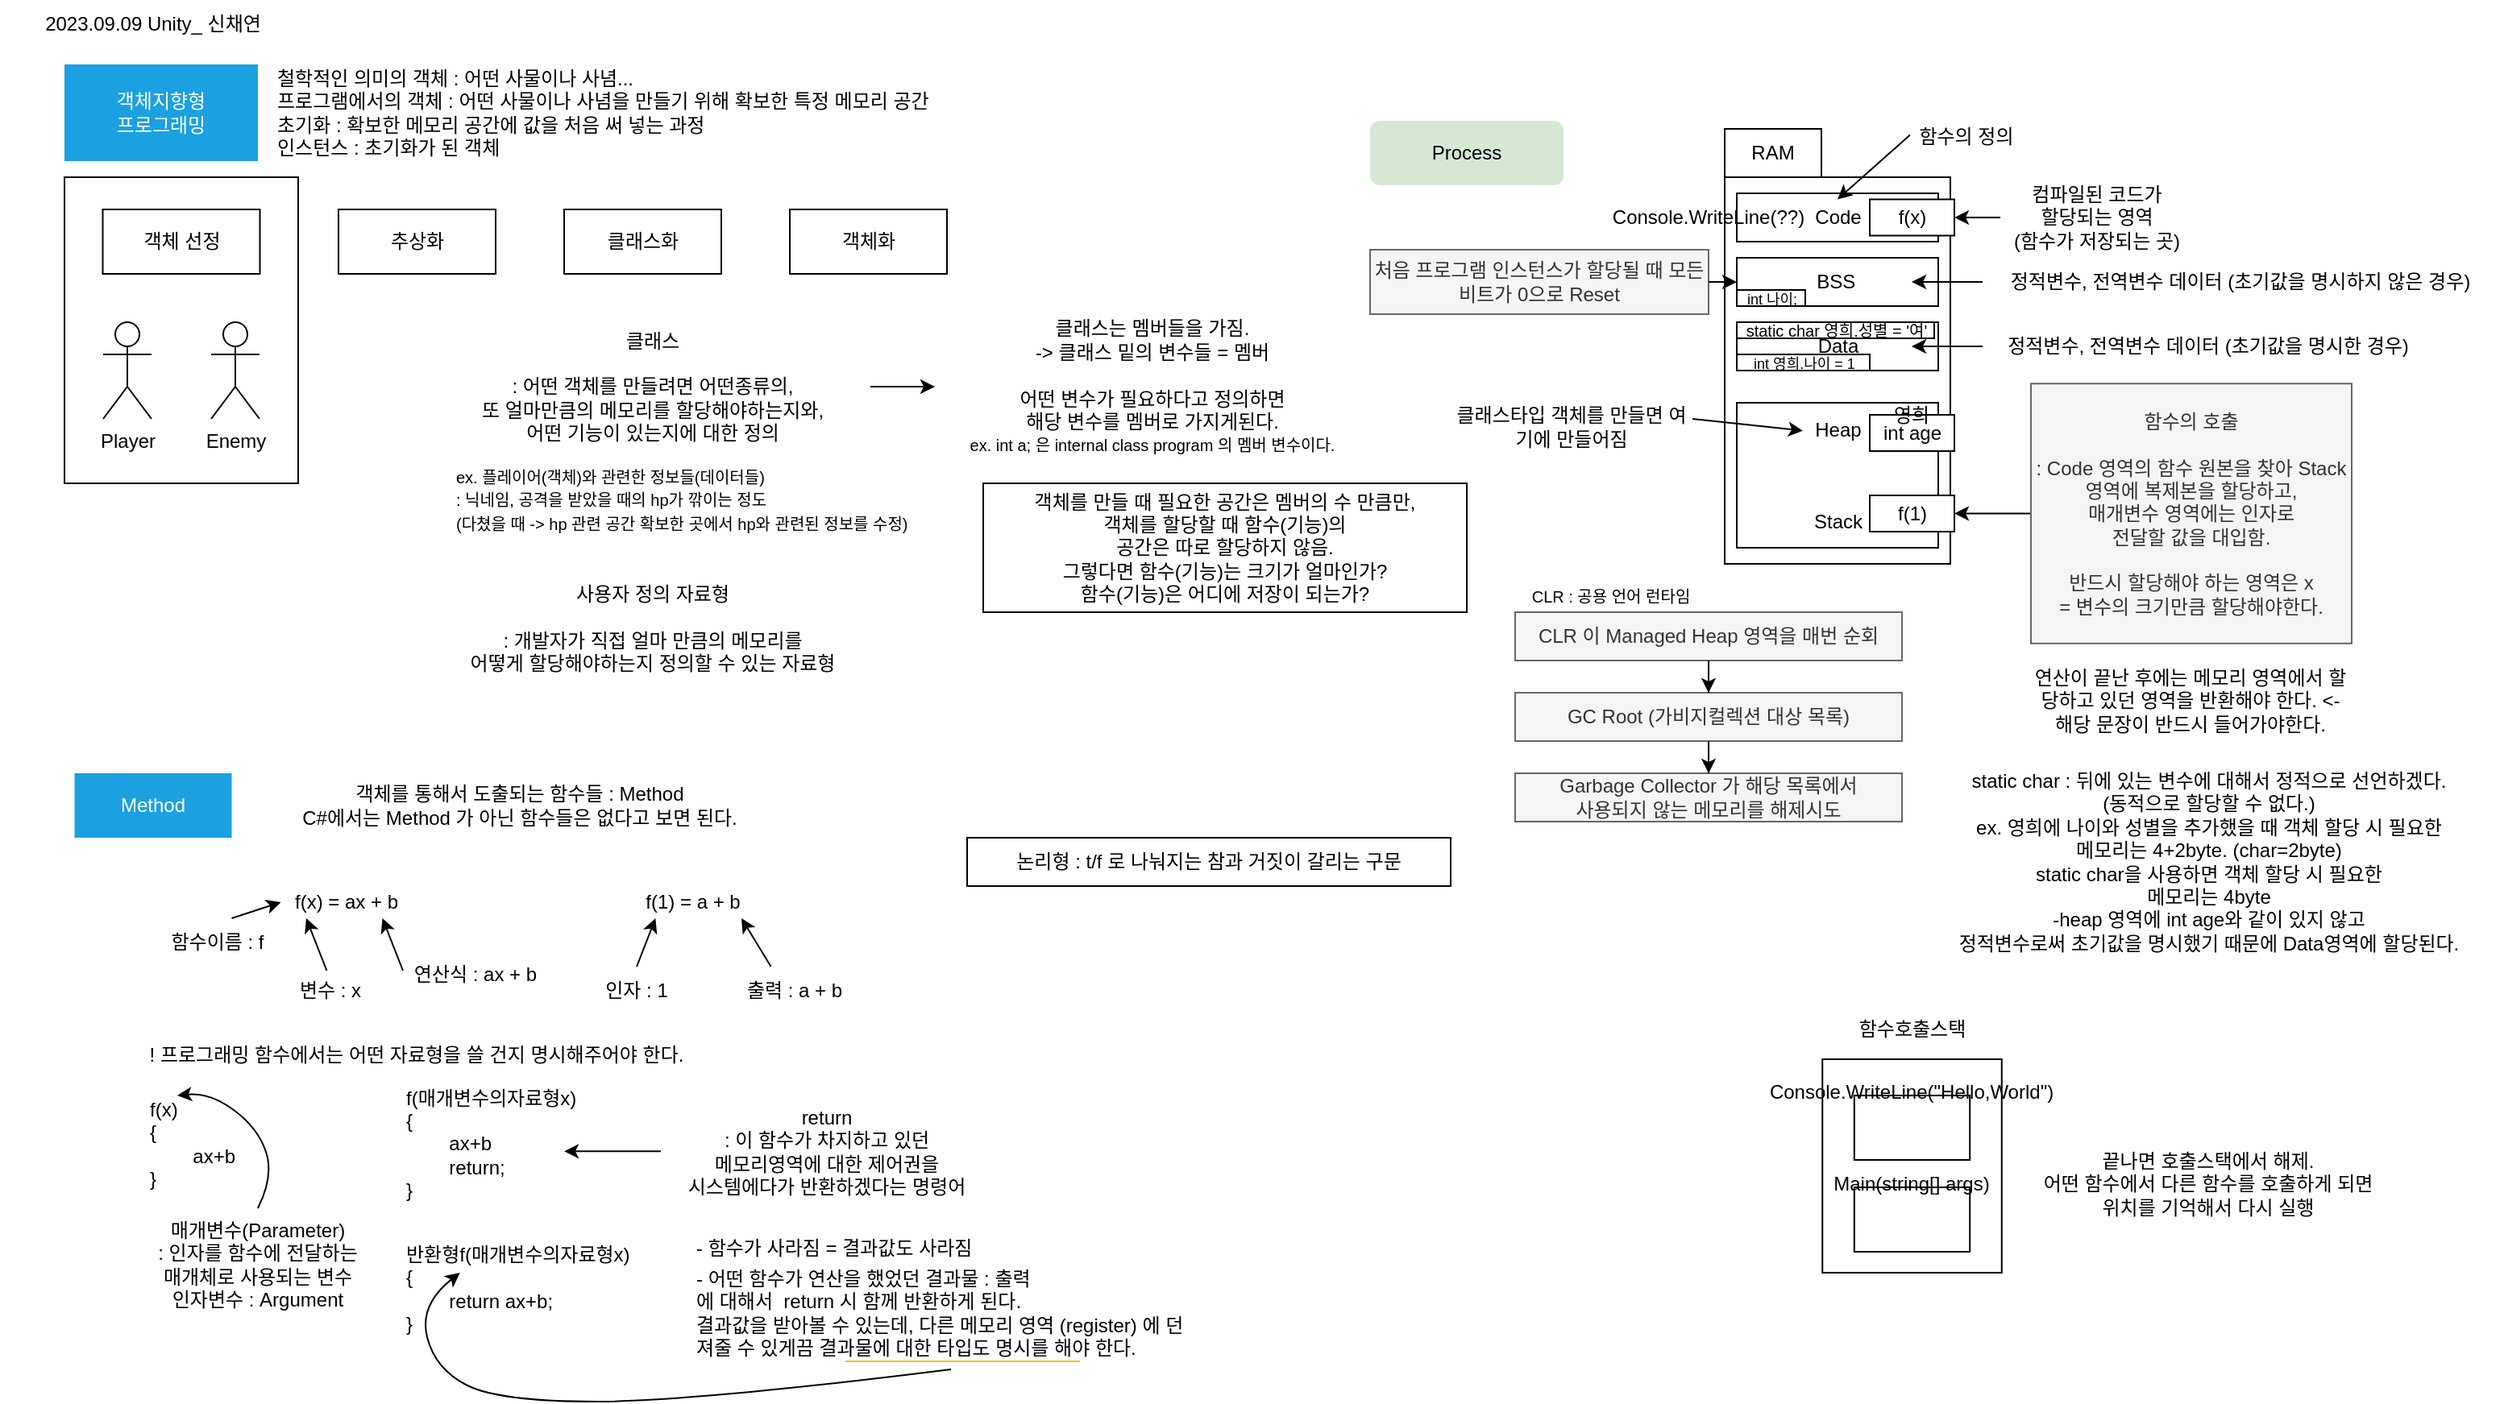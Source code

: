 <mxfile version="21.7.4" type="github">
  <diagram name="페이지-1" id="j7-m7W1ATwXPMDMl0uuA">
    <mxGraphModel dx="1247" dy="687" grid="1" gridSize="10" guides="1" tooltips="1" connect="1" arrows="1" fold="1" page="1" pageScale="1" pageWidth="827" pageHeight="1169" math="0" shadow="0">
      <root>
        <mxCell id="0" />
        <mxCell id="1" parent="0" />
        <mxCell id="wQWrI5u1uAB9rUZWqKmI-9" value="" style="rounded=0;whiteSpace=wrap;html=1;fontSize=6;fillColor=none;" vertex="1" parent="1">
          <mxGeometry x="40" y="120" width="145" height="190" as="geometry" />
        </mxCell>
        <mxCell id="f-Wsz4HT7Kf-OhiIunig-1" value="객체지향형&lt;br&gt;프로그래밍" style="rounded=0;whiteSpace=wrap;html=1;fillColor=#1ba1e2;strokeColor=none;fontColor=#ffffff;" parent="1" vertex="1">
          <mxGeometry x="40" y="50" width="120" height="60" as="geometry" />
        </mxCell>
        <mxCell id="f-Wsz4HT7Kf-OhiIunig-2" value="철학적인 의미의 객체 : 어떤 사물이나 사념...&lt;br&gt;프로그램에서의 객체 : 어떤 사물이나 사념을 만들기 위해 확보한 특정 메모리 공간&lt;br&gt;초기화 : 확보한 메모리 공간에 값을 처음 써 넣는 과정&lt;br&gt;&lt;div style=&quot;&quot;&gt;&lt;span style=&quot;background-color: initial;&quot;&gt;인스턴스 : 초기화가 된 객체&lt;/span&gt;&lt;/div&gt;" style="text;html=1;strokeColor=none;fillColor=none;align=left;verticalAlign=middle;whiteSpace=wrap;rounded=0;" parent="1" vertex="1">
          <mxGeometry x="170" y="55" width="510" height="50" as="geometry" />
        </mxCell>
        <mxCell id="wQWrI5u1uAB9rUZWqKmI-3" value="2023.09.09 Unity_ 신채연" style="text;html=1;strokeColor=none;fillColor=none;align=center;verticalAlign=middle;whiteSpace=wrap;rounded=0;" vertex="1" parent="1">
          <mxGeometry x="10" y="10" width="170" height="30" as="geometry" />
        </mxCell>
        <mxCell id="wQWrI5u1uAB9rUZWqKmI-4" value="객체 선정" style="rounded=0;whiteSpace=wrap;html=1;strokeWidth=1;align=center;" vertex="1" parent="1">
          <mxGeometry x="63.75" y="140" width="97.5" height="40" as="geometry" />
        </mxCell>
        <mxCell id="wQWrI5u1uAB9rUZWqKmI-10" value="" style="group" vertex="1" connectable="0" parent="1">
          <mxGeometry x="64" y="210" width="97" height="60" as="geometry" />
        </mxCell>
        <mxCell id="wQWrI5u1uAB9rUZWqKmI-5" value="Player" style="shape=umlActor;verticalLabelPosition=bottom;verticalAlign=top;html=1;outlineConnect=0;" vertex="1" parent="wQWrI5u1uAB9rUZWqKmI-10">
          <mxGeometry width="30" height="60" as="geometry" />
        </mxCell>
        <mxCell id="wQWrI5u1uAB9rUZWqKmI-8" value="Enemy" style="shape=umlActor;verticalLabelPosition=bottom;verticalAlign=top;html=1;outlineConnect=0;" vertex="1" parent="wQWrI5u1uAB9rUZWqKmI-10">
          <mxGeometry x="67" width="30" height="60" as="geometry" />
        </mxCell>
        <mxCell id="wQWrI5u1uAB9rUZWqKmI-12" value="추상화" style="rounded=0;whiteSpace=wrap;html=1;strokeWidth=1;align=center;" vertex="1" parent="1">
          <mxGeometry x="210" y="140" width="97.5" height="40" as="geometry" />
        </mxCell>
        <mxCell id="wQWrI5u1uAB9rUZWqKmI-13" value="클래스화" style="rounded=0;whiteSpace=wrap;html=1;strokeWidth=1;align=center;" vertex="1" parent="1">
          <mxGeometry x="350" y="140" width="97.5" height="40" as="geometry" />
        </mxCell>
        <mxCell id="wQWrI5u1uAB9rUZWqKmI-14" value="객체화" style="rounded=0;whiteSpace=wrap;html=1;strokeWidth=1;align=center;" vertex="1" parent="1">
          <mxGeometry x="490" y="140" width="97.5" height="40" as="geometry" />
        </mxCell>
        <mxCell id="wQWrI5u1uAB9rUZWqKmI-22" style="edgeStyle=orthogonalEdgeStyle;rounded=0;orthogonalLoop=1;jettySize=auto;html=1;" edge="1" parent="1" source="wQWrI5u1uAB9rUZWqKmI-16" target="wQWrI5u1uAB9rUZWqKmI-21">
          <mxGeometry relative="1" as="geometry" />
        </mxCell>
        <mxCell id="wQWrI5u1uAB9rUZWqKmI-16" value="클래스&lt;br&gt;&lt;br&gt;: 어떤 객체를 만들려면 어떤종류의,&lt;br&gt;또 얼마만큼의 메모리를 할당해야하는지와,&lt;br&gt;어떤 기능이 있는지에 대한 정의" style="text;html=1;strokeColor=none;fillColor=none;align=center;verticalAlign=middle;whiteSpace=wrap;rounded=0;" vertex="1" parent="1">
          <mxGeometry x="270" y="210" width="270" height="80" as="geometry" />
        </mxCell>
        <mxCell id="wQWrI5u1uAB9rUZWqKmI-17" value="&lt;font style=&quot;font-size: 10px;&quot;&gt;ex. 플레이어(객체)와 관련한 정보들(데이터들)&lt;br&gt;: 닉네임, 공격을 받았을 때의 hp가 깎이는 정도&lt;br&gt;(다쳤을 때 -&amp;gt; hp 관련 공간 확보한 곳에서 hp와 관련된 정보를 수정)&lt;/font&gt;" style="text;html=1;strokeColor=none;fillColor=none;align=left;verticalAlign=middle;whiteSpace=wrap;rounded=0;" vertex="1" parent="1">
          <mxGeometry x="281.25" y="280" width="306.25" height="80" as="geometry" />
        </mxCell>
        <mxCell id="wQWrI5u1uAB9rUZWqKmI-20" value="사용자 정의 자료형&lt;br&gt;&lt;br&gt;: 개발자가 직접 얼마 만큼의 메모리를&lt;br&gt;어떻게 할당해야하는지 정의할 수 있는 자료형" style="text;html=1;strokeColor=none;fillColor=none;align=center;verticalAlign=middle;whiteSpace=wrap;rounded=0;" vertex="1" parent="1">
          <mxGeometry x="270" y="360" width="270" height="80" as="geometry" />
        </mxCell>
        <mxCell id="wQWrI5u1uAB9rUZWqKmI-21" value="클래스는 멤버들을 가짐.&lt;br&gt;-&amp;gt; 클래스 밑의 변수들 = 멤버&lt;br&gt;&lt;br&gt;어떤 변수가 필요하다고 정의하면&lt;br&gt;해당 변수를 멤버로 가지게된다.&lt;br&gt;&lt;font style=&quot;font-size: 10px;&quot;&gt;ex. int a; 은 internal class program 의 멤버 변수이다.&lt;/font&gt;" style="text;html=1;strokeColor=none;fillColor=none;align=center;verticalAlign=middle;whiteSpace=wrap;rounded=0;" vertex="1" parent="1">
          <mxGeometry x="580" y="210" width="270" height="80" as="geometry" />
        </mxCell>
        <mxCell id="wQWrI5u1uAB9rUZWqKmI-23" value="객체를 만들 때 필요한 공간은 멤버의 수 만큼만,&lt;br&gt;객체를 할당할 때 함수(기능)의&lt;br&gt;공간은 따로 할당하지 않음.&lt;br&gt;그렇다면 함수(기능)는 크기가 얼마인가?&lt;br&gt;함수(기능)은 어디에 저장이 되는가?" style="text;html=1;strokeColor=default;fillColor=none;align=center;verticalAlign=middle;whiteSpace=wrap;rounded=0;" vertex="1" parent="1">
          <mxGeometry x="610" y="310" width="300" height="80" as="geometry" />
        </mxCell>
        <mxCell id="wQWrI5u1uAB9rUZWqKmI-24" value="" style="rounded=0;whiteSpace=wrap;html=1;" vertex="1" parent="1">
          <mxGeometry x="1070" y="120" width="140" height="240" as="geometry" />
        </mxCell>
        <mxCell id="wQWrI5u1uAB9rUZWqKmI-25" value="RAM" style="rounded=0;whiteSpace=wrap;html=1;" vertex="1" parent="1">
          <mxGeometry x="1070" y="90" width="60" height="30" as="geometry" />
        </mxCell>
        <mxCell id="wQWrI5u1uAB9rUZWqKmI-27" value="Code" style="rounded=0;whiteSpace=wrap;html=1;" vertex="1" parent="1">
          <mxGeometry x="1077.5" y="130" width="125" height="30" as="geometry" />
        </mxCell>
        <mxCell id="wQWrI5u1uAB9rUZWqKmI-32" value="BSS&lt;span style=&quot;white-space: pre;&quot;&gt;&#x9;&lt;/span&gt;" style="rounded=0;whiteSpace=wrap;html=1;" vertex="1" parent="1">
          <mxGeometry x="1077.5" y="170" width="125" height="30" as="geometry" />
        </mxCell>
        <mxCell id="wQWrI5u1uAB9rUZWqKmI-33" value="Data" style="rounded=0;whiteSpace=wrap;html=1;" vertex="1" parent="1">
          <mxGeometry x="1077.5" y="210" width="125" height="30" as="geometry" />
        </mxCell>
        <mxCell id="wQWrI5u1uAB9rUZWqKmI-34" value="Heap&lt;br&gt;&lt;br&gt;&lt;br&gt;&lt;br&gt;Stack" style="rounded=0;whiteSpace=wrap;html=1;" vertex="1" parent="1">
          <mxGeometry x="1077.5" y="260" width="125" height="90" as="geometry" />
        </mxCell>
        <mxCell id="wQWrI5u1uAB9rUZWqKmI-35" value="클래스타입 객체를 만들면 여기에 만들어짐" style="text;html=1;strokeColor=none;fillColor=none;align=center;verticalAlign=middle;whiteSpace=wrap;rounded=0;" vertex="1" parent="1">
          <mxGeometry x="900" y="260" width="150" height="30" as="geometry" />
        </mxCell>
        <mxCell id="wQWrI5u1uAB9rUZWqKmI-40" value="" style="endArrow=classic;html=1;rounded=0;exitX=1;exitY=0.5;exitDx=0;exitDy=0;" edge="1" parent="1">
          <mxGeometry width="50" height="50" relative="1" as="geometry">
            <mxPoint x="1050" y="270" as="sourcePoint" />
            <mxPoint x="1118.52" y="277.338" as="targetPoint" />
          </mxGeometry>
        </mxCell>
        <mxCell id="wQWrI5u1uAB9rUZWqKmI-41" value="컴파일된 코드가&lt;br&gt;할당되는 영역&lt;br&gt;(함수가 저장되는 곳)" style="text;html=1;strokeColor=none;fillColor=none;align=center;verticalAlign=middle;whiteSpace=wrap;rounded=0;" vertex="1" parent="1">
          <mxGeometry x="1241" y="120" width="120" height="50" as="geometry" />
        </mxCell>
        <mxCell id="wQWrI5u1uAB9rUZWqKmI-48" value="" style="group" vertex="1" connectable="0" parent="1">
          <mxGeometry x="1160" y="260" width="52.5" height="30" as="geometry" />
        </mxCell>
        <mxCell id="wQWrI5u1uAB9rUZWqKmI-44" value="int age" style="rounded=0;whiteSpace=wrap;html=1;" vertex="1" parent="wQWrI5u1uAB9rUZWqKmI-48">
          <mxGeometry y="7.5" width="52.5" height="22.5" as="geometry" />
        </mxCell>
        <mxCell id="wQWrI5u1uAB9rUZWqKmI-45" value="영희" style="text;html=1;strokeColor=none;fillColor=none;align=center;verticalAlign=middle;whiteSpace=wrap;rounded=0;" vertex="1" parent="wQWrI5u1uAB9rUZWqKmI-48">
          <mxGeometry x="11.25" width="30" height="15" as="geometry" />
        </mxCell>
        <mxCell id="wQWrI5u1uAB9rUZWqKmI-49" value="Method" style="rounded=0;whiteSpace=wrap;html=1;strokeWidth=1;align=center;fillColor=#1ba1e2;fontColor=#ffffff;strokeColor=none;" vertex="1" parent="1">
          <mxGeometry x="46.25" y="490" width="97.5" height="40" as="geometry" />
        </mxCell>
        <mxCell id="wQWrI5u1uAB9rUZWqKmI-50" value="객체를 통해서 도출되는 함수들 : Method&lt;br&gt;C#에서는 Method 가 아닌 함수들은 없다고 보면 된다." style="text;html=1;strokeColor=none;fillColor=none;align=center;verticalAlign=middle;whiteSpace=wrap;rounded=0;" vertex="1" parent="1">
          <mxGeometry x="170" y="485" width="305" height="50" as="geometry" />
        </mxCell>
        <mxCell id="wQWrI5u1uAB9rUZWqKmI-51" value="f(x) = ax + b" style="text;html=1;strokeColor=none;fillColor=none;align=center;verticalAlign=middle;whiteSpace=wrap;rounded=0;fontSize=12;fontFamily=Helvetica;" vertex="1" parent="1">
          <mxGeometry x="170" y="555" width="90" height="30" as="geometry" />
        </mxCell>
        <mxCell id="wQWrI5u1uAB9rUZWqKmI-52" value="함수이름 : f" style="text;html=1;strokeColor=none;fillColor=none;align=center;verticalAlign=middle;whiteSpace=wrap;rounded=0;fontSize=12;fontFamily=Helvetica;" vertex="1" parent="1">
          <mxGeometry x="90" y="580" width="90" height="30" as="geometry" />
        </mxCell>
        <mxCell id="wQWrI5u1uAB9rUZWqKmI-53" value="변수 : x" style="text;html=1;strokeColor=none;fillColor=none;align=center;verticalAlign=middle;whiteSpace=wrap;rounded=0;fontSize=12;fontFamily=Helvetica;" vertex="1" parent="1">
          <mxGeometry x="160" y="610" width="90" height="30" as="geometry" />
        </mxCell>
        <mxCell id="wQWrI5u1uAB9rUZWqKmI-55" value="연산식 : ax + b" style="text;html=1;strokeColor=none;fillColor=none;align=center;verticalAlign=middle;whiteSpace=wrap;rounded=0;fontSize=12;fontFamily=Helvetica;" vertex="1" parent="1">
          <mxGeometry x="250" y="600" width="90" height="30" as="geometry" />
        </mxCell>
        <mxCell id="wQWrI5u1uAB9rUZWqKmI-56" value="" style="endArrow=classic;html=1;rounded=0;hachureGap=4;fontFamily=Architects Daughter;fontSource=https%3A%2F%2Ffonts.googleapis.com%2Fcss%3Ffamily%3DArchitects%2BDaughter;fontSize=20;fontColor=default;entryX=0;entryY=0.5;entryDx=0;entryDy=0;" edge="1" parent="1">
          <mxGeometry width="50" height="50" relative="1" as="geometry">
            <mxPoint x="143.75" y="580" as="sourcePoint" />
            <mxPoint x="174.25" y="570" as="targetPoint" />
          </mxGeometry>
        </mxCell>
        <mxCell id="wQWrI5u1uAB9rUZWqKmI-58" value="" style="endArrow=classic;html=1;rounded=0;hachureGap=4;fontFamily=Architects Daughter;fontSource=https%3A%2F%2Ffonts.googleapis.com%2Fcss%3Ffamily%3DArchitects%2BDaughter;fontSize=20;fontColor=default;entryX=0.222;entryY=0.833;entryDx=0;entryDy=0;entryPerimeter=0;" edge="1" parent="1" target="wQWrI5u1uAB9rUZWqKmI-51">
          <mxGeometry width="50" height="50" relative="1" as="geometry">
            <mxPoint x="202.727" y="612.5" as="sourcePoint" />
            <mxPoint x="207.273" y="587.5" as="targetPoint" />
          </mxGeometry>
        </mxCell>
        <mxCell id="wQWrI5u1uAB9rUZWqKmI-59" value="" style="endArrow=classic;html=1;rounded=0;hachureGap=4;fontFamily=Architects Daughter;fontSource=https%3A%2F%2Ffonts.googleapis.com%2Fcss%3Ffamily%3DArchitects%2BDaughter;fontSize=20;fontColor=default;entryX=0.222;entryY=0.833;entryDx=0;entryDy=0;entryPerimeter=0;" edge="1" parent="1">
          <mxGeometry width="50" height="50" relative="1" as="geometry">
            <mxPoint x="249.997" y="612.5" as="sourcePoint" />
            <mxPoint x="237.27" y="580" as="targetPoint" />
          </mxGeometry>
        </mxCell>
        <mxCell id="wQWrI5u1uAB9rUZWqKmI-60" value="f(1) = a + b" style="text;html=1;strokeColor=none;fillColor=none;align=center;verticalAlign=middle;whiteSpace=wrap;rounded=0;fontSize=12;fontFamily=Helvetica;" vertex="1" parent="1">
          <mxGeometry x="385" y="555" width="90" height="30" as="geometry" />
        </mxCell>
        <mxCell id="wQWrI5u1uAB9rUZWqKmI-61" value="인자 : 1" style="text;html=1;strokeColor=none;fillColor=none;align=center;verticalAlign=middle;whiteSpace=wrap;rounded=0;fontSize=12;fontFamily=Helvetica;" vertex="1" parent="1">
          <mxGeometry x="350" y="610" width="90" height="30" as="geometry" />
        </mxCell>
        <mxCell id="wQWrI5u1uAB9rUZWqKmI-62" value="출력 : a + b" style="text;html=1;strokeColor=none;fillColor=none;align=center;verticalAlign=middle;whiteSpace=wrap;rounded=0;fontSize=12;fontFamily=Helvetica;" vertex="1" parent="1">
          <mxGeometry x="447.5" y="610" width="90" height="30" as="geometry" />
        </mxCell>
        <mxCell id="wQWrI5u1uAB9rUZWqKmI-65" value="" style="endArrow=classic;html=1;rounded=0;hachureGap=4;fontFamily=Architects Daughter;fontSource=https%3A%2F%2Ffonts.googleapis.com%2Fcss%3Ffamily%3DArchitects%2BDaughter;fontSize=20;fontColor=default;exitX=0.5;exitY=0;exitDx=0;exitDy=0;" edge="1" parent="1" source="wQWrI5u1uAB9rUZWqKmI-61">
          <mxGeometry width="50" height="50" relative="1" as="geometry">
            <mxPoint x="383.32" y="604.61" as="sourcePoint" />
            <mxPoint x="406.687" y="580" as="targetPoint" />
          </mxGeometry>
        </mxCell>
        <mxCell id="wQWrI5u1uAB9rUZWqKmI-67" value="" style="endArrow=classic;html=1;rounded=0;hachureGap=4;fontFamily=Architects Daughter;fontSource=https%3A%2F%2Ffonts.googleapis.com%2Fcss%3Ffamily%3DArchitects%2BDaughter;fontSize=20;fontColor=default;exitX=0.5;exitY=0;exitDx=0;exitDy=0;entryX=0.833;entryY=0.833;entryDx=0;entryDy=0;entryPerimeter=0;" edge="1" parent="1" target="wQWrI5u1uAB9rUZWqKmI-60">
          <mxGeometry width="50" height="50" relative="1" as="geometry">
            <mxPoint x="478.31" y="610" as="sourcePoint" />
            <mxPoint x="489.997" y="580" as="targetPoint" />
          </mxGeometry>
        </mxCell>
        <mxCell id="wQWrI5u1uAB9rUZWqKmI-68" value="f(x)&lt;br&gt;{&lt;br&gt;&lt;span style=&quot;white-space: pre;&quot;&gt;&#x9;&lt;/span&gt;ax+b&lt;br&gt;}" style="text;html=1;strokeColor=none;fillColor=none;align=left;verticalAlign=middle;whiteSpace=wrap;rounded=0;" vertex="1" parent="1">
          <mxGeometry x="91" y="680" width="70" height="80" as="geometry" />
        </mxCell>
        <mxCell id="wQWrI5u1uAB9rUZWqKmI-71" value="! 프로그래밍 함수에서는 어떤 자료형을 쓸 건지 명시해주어야 한다." style="text;html=1;strokeColor=none;fillColor=none;align=center;verticalAlign=middle;whiteSpace=wrap;rounded=0;" vertex="1" parent="1">
          <mxGeometry x="68.75" y="650" width="378.75" height="30" as="geometry" />
        </mxCell>
        <mxCell id="wQWrI5u1uAB9rUZWqKmI-72" value="f(매개변수의자료형x)&lt;br&gt;{&lt;br&gt;&lt;span style=&quot;white-space: pre;&quot;&gt;&#x9;&lt;/span&gt;ax+b&lt;br&gt;&lt;span style=&quot;white-space: pre;&quot;&gt;&#x9;&lt;/span&gt;return;&lt;br&gt;}" style="text;html=1;strokeColor=none;fillColor=none;align=left;verticalAlign=middle;whiteSpace=wrap;rounded=0;" vertex="1" parent="1">
          <mxGeometry x="250" y="680" width="180" height="80" as="geometry" />
        </mxCell>
        <mxCell id="wQWrI5u1uAB9rUZWqKmI-75" value="f(1)" style="rounded=0;whiteSpace=wrap;html=1;" vertex="1" parent="1">
          <mxGeometry x="1160" y="317.5" width="52.5" height="22.5" as="geometry" />
        </mxCell>
        <mxCell id="wQWrI5u1uAB9rUZWqKmI-78" value="" style="edgeStyle=orthogonalEdgeStyle;rounded=0;orthogonalLoop=1;jettySize=auto;html=1;" edge="1" parent="1" source="wQWrI5u1uAB9rUZWqKmI-41" target="wQWrI5u1uAB9rUZWqKmI-77">
          <mxGeometry relative="1" as="geometry">
            <mxPoint x="1241" y="145" as="sourcePoint" />
            <mxPoint x="1203" y="145" as="targetPoint" />
          </mxGeometry>
        </mxCell>
        <mxCell id="wQWrI5u1uAB9rUZWqKmI-77" value="f(x)" style="rounded=0;whiteSpace=wrap;html=1;" vertex="1" parent="1">
          <mxGeometry x="1160" y="133.75" width="52.5" height="22.5" as="geometry" />
        </mxCell>
        <mxCell id="wQWrI5u1uAB9rUZWqKmI-79" value="함수의 정의" style="text;html=1;strokeColor=none;fillColor=none;align=center;verticalAlign=middle;whiteSpace=wrap;rounded=0;" vertex="1" parent="1">
          <mxGeometry x="1160" y="70" width="120" height="50" as="geometry" />
        </mxCell>
        <mxCell id="wQWrI5u1uAB9rUZWqKmI-81" style="edgeStyle=orthogonalEdgeStyle;rounded=0;orthogonalLoop=1;jettySize=auto;html=1;entryX=1;entryY=0.5;entryDx=0;entryDy=0;" edge="1" parent="1" source="wQWrI5u1uAB9rUZWqKmI-80" target="wQWrI5u1uAB9rUZWqKmI-75">
          <mxGeometry relative="1" as="geometry" />
        </mxCell>
        <mxCell id="wQWrI5u1uAB9rUZWqKmI-80" value="함수의 호출&lt;br&gt;&lt;br&gt;: Code 영역의 함수 원본을 찾아 Stack 영역에 복제본을 할당하고,&lt;br&gt;매개변수 영역에는 인자로&lt;br&gt;전달할 값을 대입함.&lt;br&gt;&lt;br&gt;반드시 할당해야 하는 영역은 x&lt;br&gt;= 변수의 크기만큼 할당해야한다." style="text;html=1;strokeColor=#666666;fillColor=#f5f5f5;align=center;verticalAlign=middle;whiteSpace=wrap;rounded=0;fontColor=#333333;" vertex="1" parent="1">
          <mxGeometry x="1260" y="248.13" width="199" height="161.25" as="geometry" />
        </mxCell>
        <mxCell id="wQWrI5u1uAB9rUZWqKmI-83" value="" style="endArrow=classic;html=1;rounded=0;entryX=0.337;entryY=0.004;entryDx=0;entryDy=0;entryPerimeter=0;" edge="1" parent="1">
          <mxGeometry width="50" height="50" relative="1" as="geometry">
            <mxPoint x="1185" y="93.75" as="sourcePoint" />
            <mxPoint x="1139.995" y="133.75" as="targetPoint" />
          </mxGeometry>
        </mxCell>
        <mxCell id="wQWrI5u1uAB9rUZWqKmI-84" value="" style="curved=1;endArrow=classic;html=1;rounded=0;entryX=0.271;entryY=0.125;entryDx=0;entryDy=0;entryPerimeter=0;" edge="1" parent="1" target="wQWrI5u1uAB9rUZWqKmI-68">
          <mxGeometry width="50" height="50" relative="1" as="geometry">
            <mxPoint x="160" y="760" as="sourcePoint" />
            <mxPoint x="120" y="680" as="targetPoint" />
            <Array as="points">
              <mxPoint x="170" y="740" />
              <mxPoint x="160" y="710" />
              <mxPoint x="130" y="688" />
            </Array>
          </mxGeometry>
        </mxCell>
        <mxCell id="wQWrI5u1uAB9rUZWqKmI-85" value="매개변수(Parameter)&lt;br&gt;: 인자를 함수에 전달하는&lt;br&gt;매개체로 사용되는 변수&lt;br&gt;인자변수 : Argument" style="text;html=1;strokeColor=none;fillColor=none;align=center;verticalAlign=middle;whiteSpace=wrap;rounded=0;" vertex="1" parent="1">
          <mxGeometry y="760" width="320" height="70" as="geometry" />
        </mxCell>
        <mxCell id="wQWrI5u1uAB9rUZWqKmI-86" value="연산이 끝난 후에는 메모리 영역에서 할당하고 있던 영역을 반환해야 한다. &amp;lt;- 해당 문장이 반드시 들어가야한다." style="text;html=1;strokeColor=none;fillColor=none;align=center;verticalAlign=middle;whiteSpace=wrap;rounded=0;" vertex="1" parent="1">
          <mxGeometry x="1259" y="420" width="200" height="50" as="geometry" />
        </mxCell>
        <mxCell id="wQWrI5u1uAB9rUZWqKmI-87" value="return&lt;br&gt;: 이 함수가 차지하고 있던&lt;br&gt;메모리영역에 대한 제어권을&lt;br&gt;시스템에다가 반환하겠다는 명령어" style="text;html=1;strokeColor=none;fillColor=none;align=center;verticalAlign=middle;whiteSpace=wrap;rounded=0;" vertex="1" parent="1">
          <mxGeometry x="417.5" y="690" width="190" height="70" as="geometry" />
        </mxCell>
        <mxCell id="wQWrI5u1uAB9rUZWqKmI-89" value="" style="endArrow=classic;html=1;rounded=0;" edge="1" parent="1">
          <mxGeometry width="50" height="50" relative="1" as="geometry">
            <mxPoint x="410" y="724.66" as="sourcePoint" />
            <mxPoint x="350" y="724.66" as="targetPoint" />
          </mxGeometry>
        </mxCell>
        <mxCell id="wQWrI5u1uAB9rUZWqKmI-90" value="- 어떤 함수가 연산을 했었던 결과물 : 출력&lt;br&gt;에 대해서&amp;nbsp; return 시 함께 반환하게 된다.&lt;br&gt;결과값을 받아볼 수 있는데, 다른 메모리 영역 (register) 에 던져줄 수 있게끔 결과물에 대한 타입도 명시를 해야 한다." style="text;html=1;strokeColor=none;fillColor=none;align=left;verticalAlign=middle;whiteSpace=wrap;rounded=0;" vertex="1" parent="1">
          <mxGeometry x="430" y="800" width="310" height="50" as="geometry" />
        </mxCell>
        <mxCell id="wQWrI5u1uAB9rUZWqKmI-91" value="- 함수가 사라짐 = 결과값도 사라짐" style="text;html=1;strokeColor=none;fillColor=none;align=left;verticalAlign=middle;whiteSpace=wrap;rounded=0;" vertex="1" parent="1">
          <mxGeometry x="430" y="770" width="190" height="30" as="geometry" />
        </mxCell>
        <mxCell id="wQWrI5u1uAB9rUZWqKmI-92" value="반환형f(매개변수의자료형x)&lt;br&gt;{&lt;br&gt;&lt;span style=&quot;white-space: pre;&quot;&gt;&#x9;&lt;/span&gt;return ax+b;&lt;br&gt;}" style="text;html=1;strokeColor=none;fillColor=none;align=left;verticalAlign=middle;whiteSpace=wrap;rounded=0;" vertex="1" parent="1">
          <mxGeometry x="250" y="770" width="180" height="80" as="geometry" />
        </mxCell>
        <mxCell id="wQWrI5u1uAB9rUZWqKmI-93" value="" style="curved=1;endArrow=classic;html=1;rounded=0;" edge="1" parent="1">
          <mxGeometry width="50" height="50" relative="1" as="geometry">
            <mxPoint x="590" y="860" as="sourcePoint" />
            <mxPoint x="285.357" y="800" as="targetPoint" />
            <Array as="points">
              <mxPoint x="430" y="880" />
              <mxPoint x="310" y="880" />
              <mxPoint x="270" y="860" />
              <mxPoint x="260" y="820" />
            </Array>
          </mxGeometry>
        </mxCell>
        <mxCell id="wQWrI5u1uAB9rUZWqKmI-94" value="" style="endArrow=none;html=1;rounded=0;strokeColor=#FFBC21;" edge="1" parent="1">
          <mxGeometry width="50" height="50" relative="1" as="geometry">
            <mxPoint x="524.5" y="855" as="sourcePoint" />
            <mxPoint x="670" y="855" as="targetPoint" />
          </mxGeometry>
        </mxCell>
        <mxCell id="wQWrI5u1uAB9rUZWqKmI-95" value="논리형 : t/f 로 나눠지는 참과 거짓이 갈리는 구문" style="text;html=1;strokeColor=default;fillColor=none;align=center;verticalAlign=middle;whiteSpace=wrap;rounded=0;" vertex="1" parent="1">
          <mxGeometry x="600" y="530" width="300" height="30" as="geometry" />
        </mxCell>
        <mxCell id="wQWrI5u1uAB9rUZWqKmI-96" value="정적변수, 전역변수 데이터 (초기값을 명시하지 않은 경우)" style="text;html=1;strokeColor=none;fillColor=none;align=center;verticalAlign=middle;whiteSpace=wrap;rounded=0;" vertex="1" parent="1">
          <mxGeometry x="1230" y="175" width="320" height="20" as="geometry" />
        </mxCell>
        <mxCell id="wQWrI5u1uAB9rUZWqKmI-103" value="" style="endArrow=classic;html=1;rounded=0;entryX=0.337;entryY=0.004;entryDx=0;entryDy=0;entryPerimeter=0;exitX=0;exitY=0.5;exitDx=0;exitDy=0;" edge="1" parent="1" source="wQWrI5u1uAB9rUZWqKmI-96">
          <mxGeometry width="50" height="50" relative="1" as="geometry">
            <mxPoint x="1241" y="205" as="sourcePoint" />
            <mxPoint x="1185.995" y="185" as="targetPoint" />
          </mxGeometry>
        </mxCell>
        <mxCell id="wQWrI5u1uAB9rUZWqKmI-104" value="처음 프로그램 인스턴스가 할당될 때 모든 비트가 0으로 Reset" style="text;html=1;strokeColor=#666666;fillColor=#f5f5f5;align=center;verticalAlign=middle;whiteSpace=wrap;rounded=0;fontColor=#333333;" vertex="1" parent="1">
          <mxGeometry x="850" y="165" width="210" height="40" as="geometry" />
        </mxCell>
        <mxCell id="wQWrI5u1uAB9rUZWqKmI-105" value="" style="endArrow=classic;html=1;rounded=0;" edge="1" parent="1" target="wQWrI5u1uAB9rUZWqKmI-32">
          <mxGeometry width="50" height="50" relative="1" as="geometry">
            <mxPoint x="1060" y="185" as="sourcePoint" />
            <mxPoint x="1090" y="135" as="targetPoint" />
          </mxGeometry>
        </mxCell>
        <mxCell id="wQWrI5u1uAB9rUZWqKmI-106" value="정적변수, 전역변수 데이터 (초기값을 명시한 경우)" style="text;html=1;strokeColor=none;fillColor=none;align=center;verticalAlign=middle;whiteSpace=wrap;rounded=0;" vertex="1" parent="1">
          <mxGeometry x="1230" y="215" width="280" height="20" as="geometry" />
        </mxCell>
        <mxCell id="wQWrI5u1uAB9rUZWqKmI-107" value="" style="endArrow=classic;html=1;rounded=0;entryX=0.337;entryY=0.004;entryDx=0;entryDy=0;entryPerimeter=0;exitX=0;exitY=0.5;exitDx=0;exitDy=0;" edge="1" parent="1" source="wQWrI5u1uAB9rUZWqKmI-106">
          <mxGeometry width="50" height="50" relative="1" as="geometry">
            <mxPoint x="1241" y="245" as="sourcePoint" />
            <mxPoint x="1185.995" y="225" as="targetPoint" />
          </mxGeometry>
        </mxCell>
        <mxCell id="wQWrI5u1uAB9rUZWqKmI-108" value="&lt;font style=&quot;font-size: 9px;&quot;&gt;int 나이;&lt;/font&gt;" style="rounded=0;whiteSpace=wrap;html=1;" vertex="1" parent="1">
          <mxGeometry x="1077.5" y="190" width="42.5" height="10" as="geometry" />
        </mxCell>
        <mxCell id="wQWrI5u1uAB9rUZWqKmI-109" value="&lt;font style=&quot;font-size: 9px;&quot;&gt;int 영희.나이 = 1&lt;/font&gt;" style="rounded=0;whiteSpace=wrap;html=1;" vertex="1" parent="1">
          <mxGeometry x="1077.5" y="230" width="82.5" height="10" as="geometry" />
        </mxCell>
        <mxCell id="wQWrI5u1uAB9rUZWqKmI-110" value="static char : 뒤에 있는 변수에 대해서 정적으로 선언하겠다.&lt;br&gt;(동적으로 할당할 수 없다.)&lt;br&gt;ex. 영희에 나이와 성별을 추가했을 때 객체 할당 시 필요한&lt;br&gt;메모리는 4+2byte. (char=2byte)&lt;br&gt;static char을 사용하면 객체 할당 시 필요한&lt;br&gt;메모리는 4byte&lt;br&gt;-heap 영역에 int age와 같이 있지 않고&lt;br&gt;정적변수로써 초기값을 명시했기 때문에 Data영역에 할당된다." style="text;html=1;strokeColor=none;fillColor=none;align=center;verticalAlign=middle;whiteSpace=wrap;rounded=0;" vertex="1" parent="1">
          <mxGeometry x="1195.5" y="480" width="349" height="130" as="geometry" />
        </mxCell>
        <mxCell id="wQWrI5u1uAB9rUZWqKmI-111" value="&lt;font size=&quot;1&quot;&gt;static char 영희.성별 = &#39;여&#39;&lt;/font&gt;" style="rounded=0;whiteSpace=wrap;html=1;" vertex="1" parent="1">
          <mxGeometry x="1077.5" y="210" width="122.5" height="10" as="geometry" />
        </mxCell>
        <mxCell id="wQWrI5u1uAB9rUZWqKmI-117" value="" style="group" vertex="1" connectable="0" parent="1">
          <mxGeometry x="940" y="390" width="240" height="130" as="geometry" />
        </mxCell>
        <mxCell id="wQWrI5u1uAB9rUZWqKmI-112" value="CLR 이 Managed Heap 영역을 매번 순회" style="text;html=1;strokeColor=#666666;fillColor=#f5f5f5;align=center;verticalAlign=middle;whiteSpace=wrap;rounded=0;fontColor=#333333;" vertex="1" parent="wQWrI5u1uAB9rUZWqKmI-117">
          <mxGeometry width="240" height="30" as="geometry" />
        </mxCell>
        <mxCell id="wQWrI5u1uAB9rUZWqKmI-113" value="GC Root (가비지컬렉션 대상 목록)" style="text;html=1;strokeColor=#666666;fillColor=#f5f5f5;align=center;verticalAlign=middle;whiteSpace=wrap;rounded=0;fontColor=#333333;" vertex="1" parent="wQWrI5u1uAB9rUZWqKmI-117">
          <mxGeometry y="50" width="240" height="30" as="geometry" />
        </mxCell>
        <mxCell id="wQWrI5u1uAB9rUZWqKmI-114" style="edgeStyle=orthogonalEdgeStyle;rounded=0;orthogonalLoop=1;jettySize=auto;html=1;entryX=0.5;entryY=0;entryDx=0;entryDy=0;" edge="1" parent="wQWrI5u1uAB9rUZWqKmI-117" source="wQWrI5u1uAB9rUZWqKmI-112" target="wQWrI5u1uAB9rUZWqKmI-113">
          <mxGeometry relative="1" as="geometry" />
        </mxCell>
        <mxCell id="wQWrI5u1uAB9rUZWqKmI-115" value="Garbage Collector 가 해당 목록에서&lt;br&gt;사용되지 않는 메모리를 해제시도" style="text;html=1;strokeColor=#666666;fillColor=#f5f5f5;align=center;verticalAlign=middle;whiteSpace=wrap;rounded=0;fontColor=#333333;" vertex="1" parent="wQWrI5u1uAB9rUZWqKmI-117">
          <mxGeometry y="100" width="240" height="30" as="geometry" />
        </mxCell>
        <mxCell id="wQWrI5u1uAB9rUZWqKmI-116" style="edgeStyle=orthogonalEdgeStyle;rounded=0;orthogonalLoop=1;jettySize=auto;html=1;entryX=0.5;entryY=0;entryDx=0;entryDy=0;" edge="1" parent="wQWrI5u1uAB9rUZWqKmI-117" source="wQWrI5u1uAB9rUZWqKmI-113" target="wQWrI5u1uAB9rUZWqKmI-115">
          <mxGeometry relative="1" as="geometry" />
        </mxCell>
        <mxCell id="wQWrI5u1uAB9rUZWqKmI-118" value="&lt;font style=&quot;font-size: 10px;&quot;&gt;CLR : 공용 언어 런타임&lt;/font&gt;" style="text;html=1;strokeColor=none;fillColor=none;align=center;verticalAlign=middle;whiteSpace=wrap;rounded=0;" vertex="1" parent="1">
          <mxGeometry x="937.5" y="370" width="122.5" height="20" as="geometry" />
        </mxCell>
        <mxCell id="wQWrI5u1uAB9rUZWqKmI-119" value="" style="rounded=0;whiteSpace=wrap;html=1;" vertex="1" parent="1">
          <mxGeometry x="1130.63" y="667.5" width="111.25" height="132.5" as="geometry" />
        </mxCell>
        <mxCell id="wQWrI5u1uAB9rUZWqKmI-120" value="함수호출스택" style="text;html=1;strokeColor=none;fillColor=none;align=center;verticalAlign=middle;whiteSpace=wrap;rounded=0;" vertex="1" parent="1">
          <mxGeometry x="1130.625" y="630" width="111.25" height="37.5" as="geometry" />
        </mxCell>
        <mxCell id="wQWrI5u1uAB9rUZWqKmI-122" value="" style="rounded=0;whiteSpace=wrap;html=1;" vertex="1" parent="1">
          <mxGeometry x="1150.4" y="747" width="71.7" height="40" as="geometry" />
        </mxCell>
        <mxCell id="wQWrI5u1uAB9rUZWqKmI-123" value="Main(string[] args)" style="text;html=1;strokeColor=none;fillColor=none;align=center;verticalAlign=middle;whiteSpace=wrap;rounded=0;" vertex="1" parent="1">
          <mxGeometry x="1134.375" y="730" width="103.75" height="30" as="geometry" />
        </mxCell>
        <mxCell id="wQWrI5u1uAB9rUZWqKmI-124" value="Console.WriteLine(??)" style="text;html=1;strokeColor=none;fillColor=none;align=center;verticalAlign=middle;whiteSpace=wrap;rounded=0;" vertex="1" parent="1">
          <mxGeometry x="970" y="130" width="180" height="30" as="geometry" />
        </mxCell>
        <mxCell id="wQWrI5u1uAB9rUZWqKmI-125" value="" style="rounded=0;whiteSpace=wrap;html=1;" vertex="1" parent="1">
          <mxGeometry x="1150.4" y="690" width="71.7" height="40" as="geometry" />
        </mxCell>
        <mxCell id="wQWrI5u1uAB9rUZWqKmI-126" value="Console.WriteLine(&quot;Hello,World&quot;)" style="text;html=1;strokeColor=none;fillColor=none;align=center;verticalAlign=middle;whiteSpace=wrap;rounded=0;" vertex="1" parent="1">
          <mxGeometry x="1134.375" y="673" width="103.75" height="30" as="geometry" />
        </mxCell>
        <mxCell id="wQWrI5u1uAB9rUZWqKmI-127" value="끝나면 호출스택에서 해제.&lt;br&gt;어떤 함수에서 다른 함수를 호출하게 되면&lt;br&gt;위치를 기억해서 다시 실행" style="text;html=1;strokeColor=none;fillColor=none;align=center;verticalAlign=middle;whiteSpace=wrap;rounded=0;" vertex="1" parent="1">
          <mxGeometry x="1245.01" y="715" width="249.99" height="60" as="geometry" />
        </mxCell>
        <mxCell id="wQWrI5u1uAB9rUZWqKmI-128" value="Process" style="rounded=1;whiteSpace=wrap;html=1;fillColor=#d5e8d4;strokeColor=none;" vertex="1" parent="1">
          <mxGeometry x="850" y="85" width="120" height="40" as="geometry" />
        </mxCell>
      </root>
    </mxGraphModel>
  </diagram>
</mxfile>
